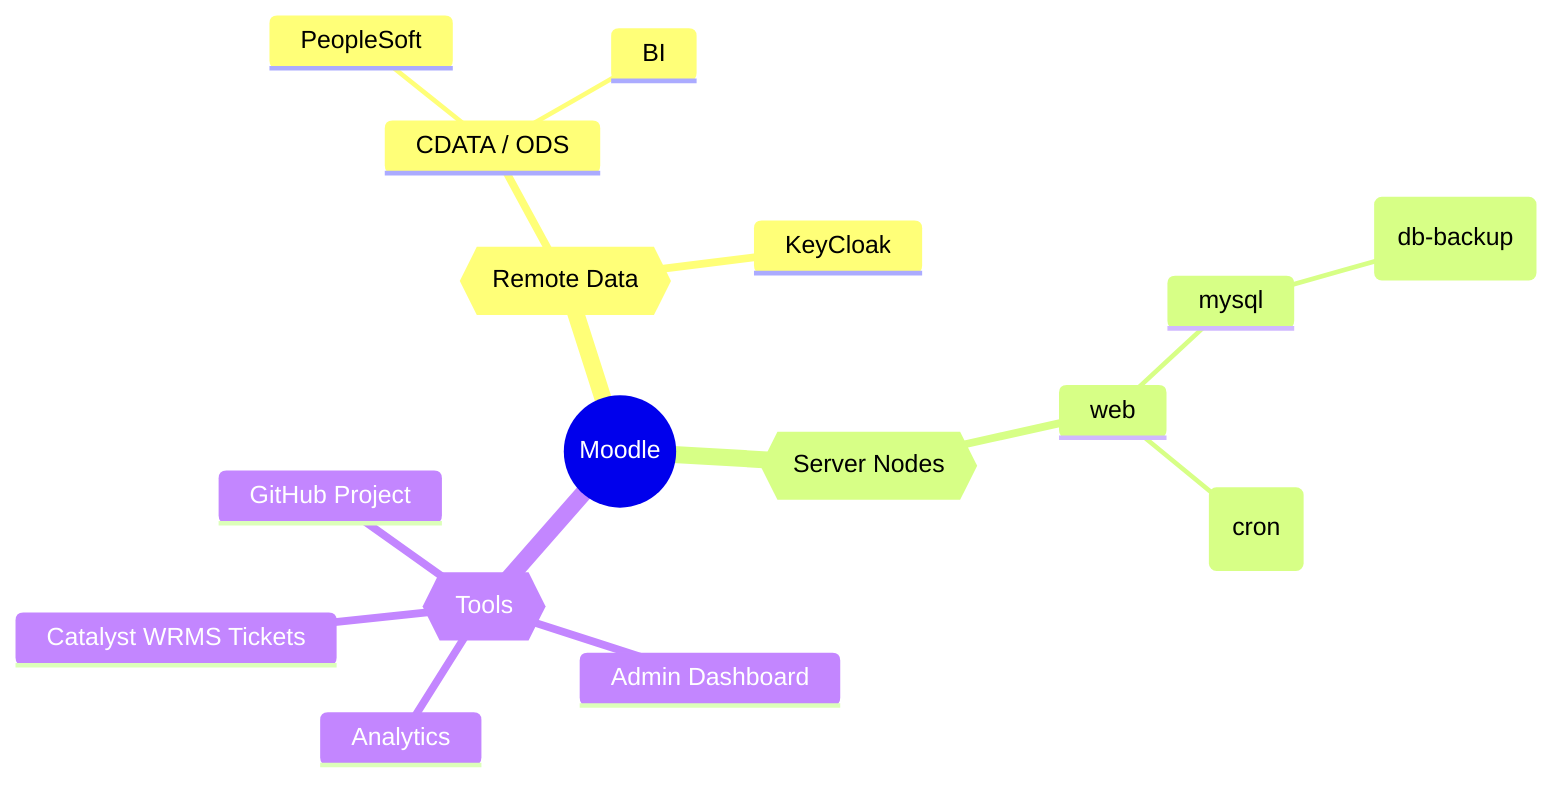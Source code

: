 mindmap
  root((Moodle))
    data{{Remote Data}}
      CDATA / ODS
        ::icon(fa fa-server)
          PeopleSoft
            ::icon(fa fa-database)
          BI
            ::icon(fa fa-database)
      KeyCloak
        ::icon(fa fa-user-lock)
    servers{{Server Nodes}}
      web
      ::icon(fa fa-server)
        mysql
        ::icon(fa fa-database)
          ("db-backup")
          ::icon(fa fa-save)
        (cron)
        ::icon(fa fa-sync)
    tools{{Tools}}
      Admin Dashboard
      ::icon(fa fa-edit)
      Analytics
      ::icon(fa fa-chart-area)
      GitHub Project
      ::icon(fa fa-code-branch)
      Catalyst WRMS Tickets
      ::icon(fa fa-comments)